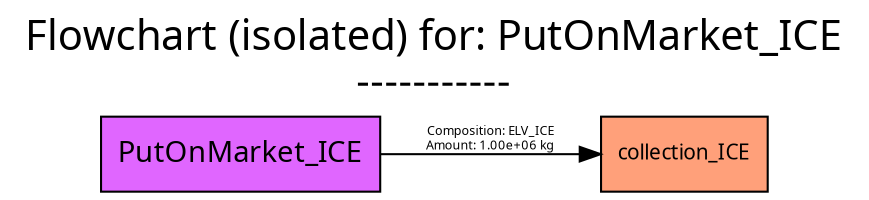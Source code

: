 digraph {
	graph [bb="0,0,371,88",
		font=Cabin,
		fontname=Cabin,
		fontsize=20,
		label="Flowchart (isolated) for: PutOnMarket_ICE
-----------",
		labeljust=c,
		labelloc=tc,
		lheight=0.61,
		lp="185.5,62",
		lwidth=4.93,
		nodesep=0.6,
		rankdir=LR,
		ranksep=0.6
	];
	node [label="\N"];
	collection_ICE	[fillcolor=lightsalmon1,
		fontname=Cabin,
		fontsize=10,
		height=0.5,
		pos="297.5,18",
		shape=box,
		style=filled,
		width=1.0556];
	PutOnMarket_ICE	[fillcolor=mediumorchid1,
		fontname=Cabin,
		fontsize=14,
		height=0.5,
		pos="97,18",
		shape=box,
		style=filled,
		width=1.7083];
	PutOnMarket_ICE -> collection_ICE	[color=black,
		fontname=Cabin,
		fontsize=6,
		label="Composition: ELV_ICE
Amount: 1.00e+06 kg",
		lp="209,25",
		pos="e,259.28,18 158.64,18 187.75,18 222.12,18 249.26,18"];
}
